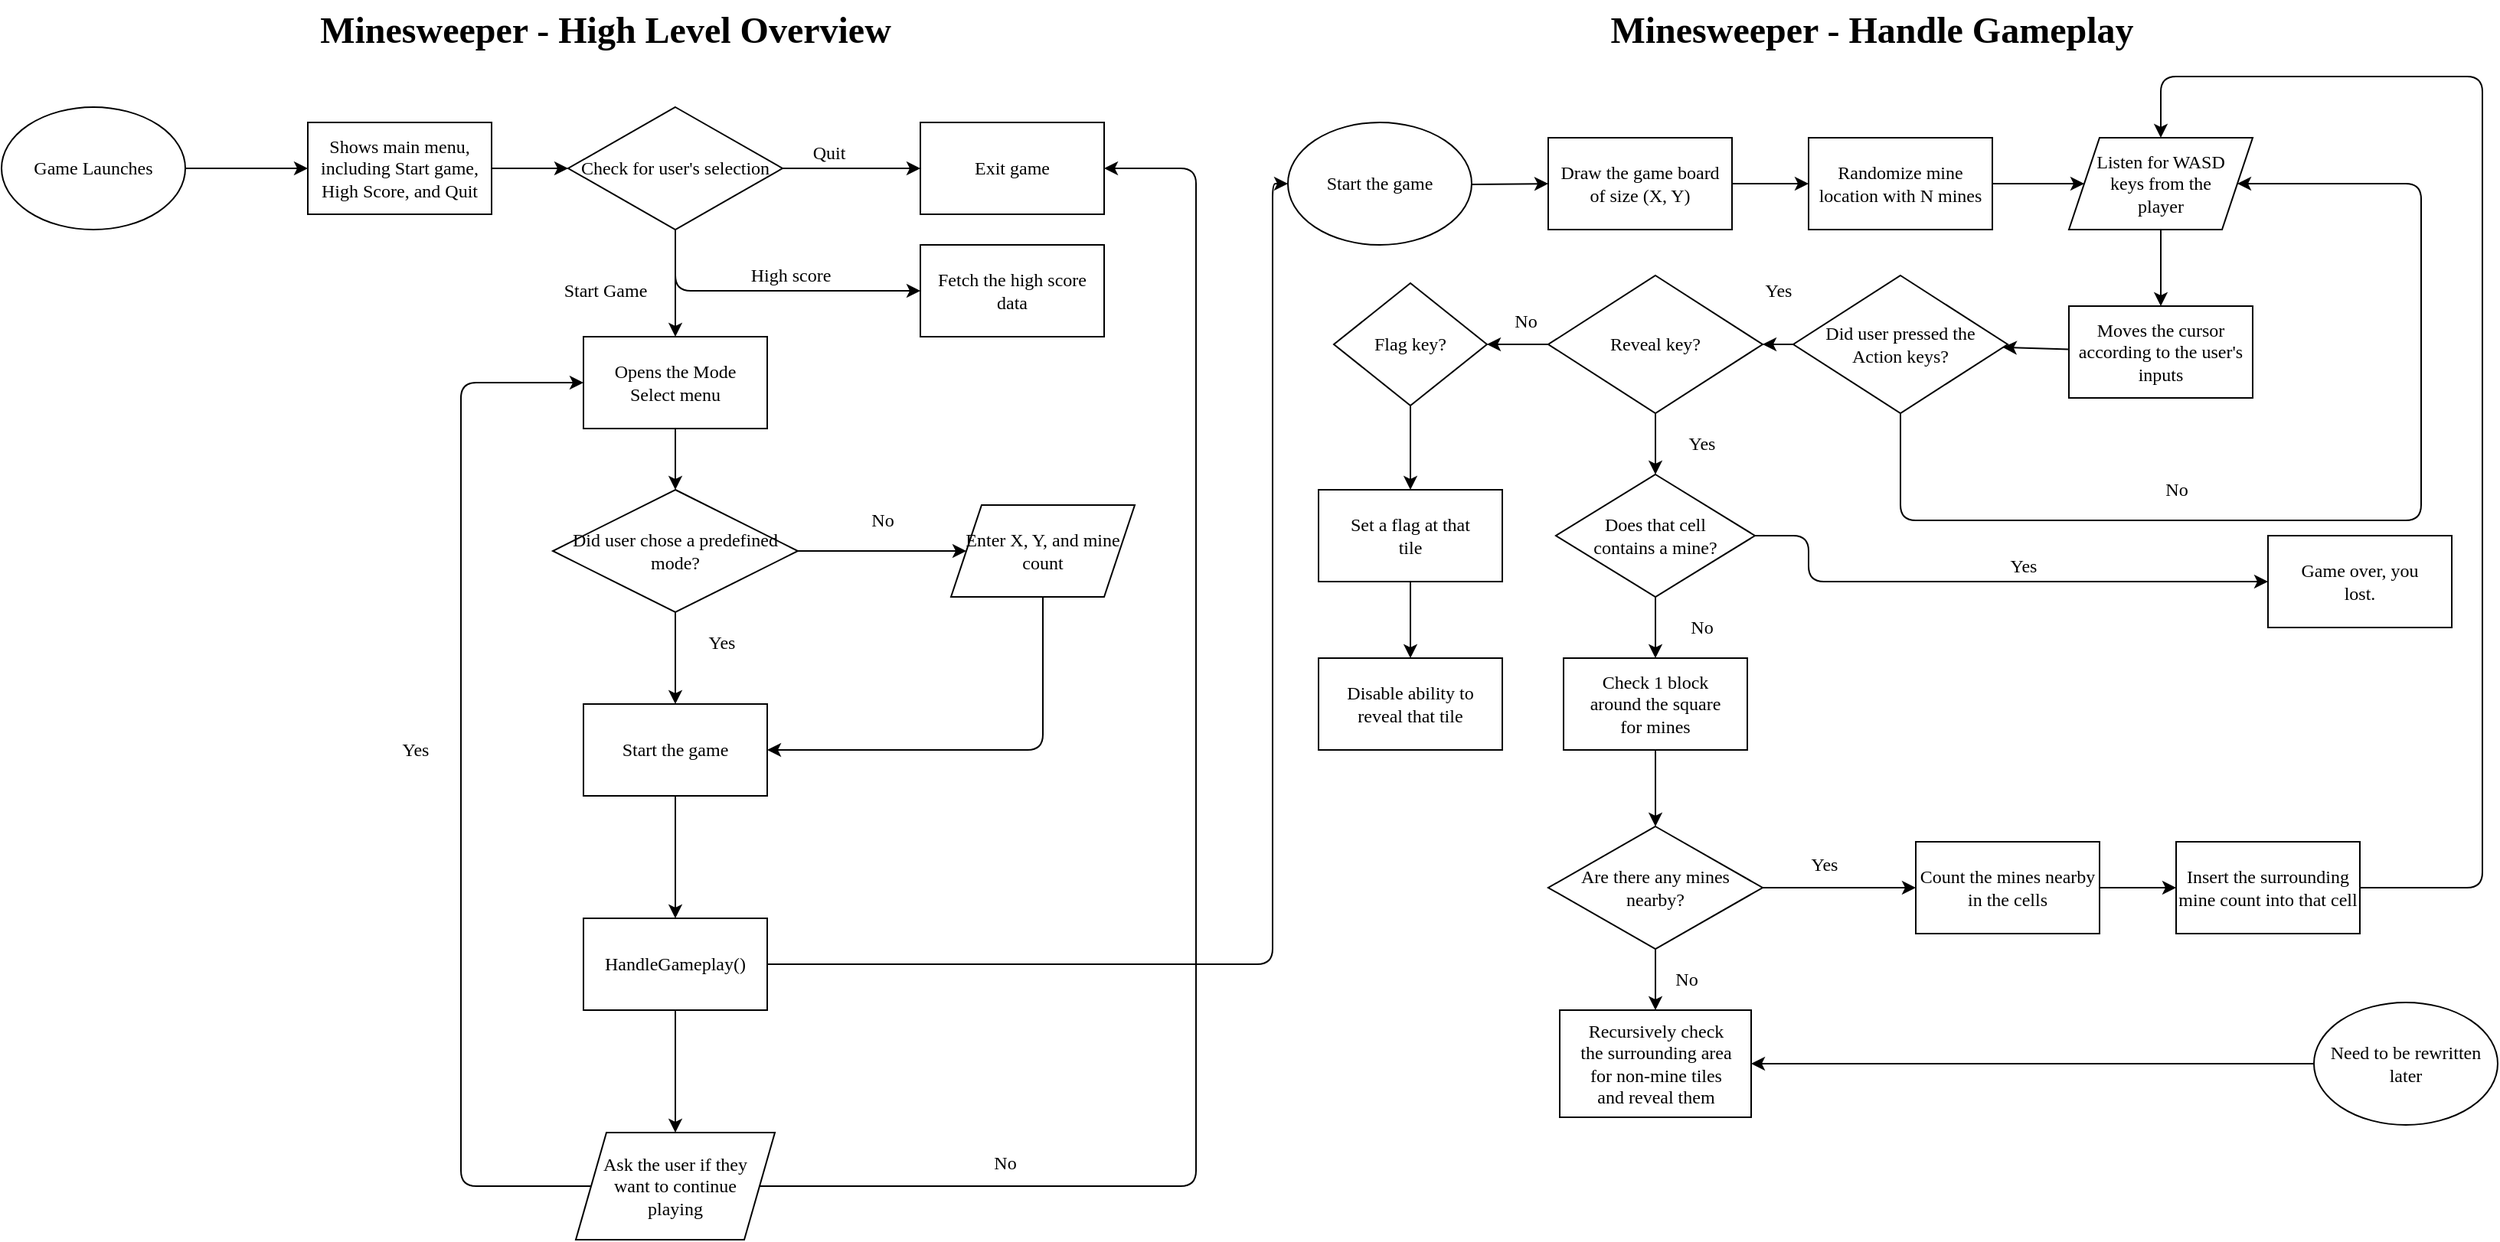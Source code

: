 <mxfile compressed="false" version="20.3.0" type="device">
  <diagram id="C5RBs43oDa-KdzZeNtuy" name="Page-1">
    <mxGraphModel dx="1408" dy="843" grid="1" gridSize="10" guides="1" tooltips="1" connect="1" arrows="1" fold="1" page="1" pageScale="1" pageWidth="827" pageHeight="1169" math="0" shadow="0">
      <root>
        <mxCell id="WIyWlLk6GJQsqaUBKTNV-0" />
        <mxCell id="WIyWlLk6GJQsqaUBKTNV-1" parent="WIyWlLk6GJQsqaUBKTNV-0" />
        <mxCell id="7SStM8vortFizlymGW5R-0" value="Minesweeper - High Level Overview" style="text;strokeColor=none;fillColor=none;html=1;fontSize=24;fontStyle=1;verticalAlign=middle;align=center;fontFamily=Fira Sans;fontSource=https%3A%2F%2Ffonts.googleapis.com%2Fcss%3Ffamily%3DFira%2BSans;" parent="WIyWlLk6GJQsqaUBKTNV-1" vertex="1">
          <mxGeometry x="176" y="10" width="476" height="40" as="geometry" />
        </mxCell>
        <mxCell id="7SStM8vortFizlymGW5R-3" value="" style="edgeStyle=orthogonalEdgeStyle;rounded=0;orthogonalLoop=1;jettySize=auto;html=1;fontFamily=Fira Sans;fontSource=https%3A%2F%2Ffonts.googleapis.com%2Fcss%3Ffamily%3DFira%2BSans;" parent="WIyWlLk6GJQsqaUBKTNV-1" source="7SStM8vortFizlymGW5R-1" target="7SStM8vortFizlymGW5R-2" edge="1">
          <mxGeometry relative="1" as="geometry" />
        </mxCell>
        <mxCell id="7SStM8vortFizlymGW5R-1" value="Game Launches" style="ellipse;whiteSpace=wrap;html=1;fontFamily=Fira Sans;fontSource=https%3A%2F%2Ffonts.googleapis.com%2Fcss%3Ffamily%3DFira%2BSans;" parent="WIyWlLk6GJQsqaUBKTNV-1" vertex="1">
          <mxGeometry x="20" y="80" width="120" height="80" as="geometry" />
        </mxCell>
        <mxCell id="5" value="" style="edgeStyle=none;html=1;fontFamily=Fira Sans;fontSource=https%3A%2F%2Ffonts.googleapis.com%2Fcss%3Ffamily%3DFira%2BSans;" parent="WIyWlLk6GJQsqaUBKTNV-1" source="7SStM8vortFizlymGW5R-2" target="4" edge="1">
          <mxGeometry relative="1" as="geometry" />
        </mxCell>
        <mxCell id="7SStM8vortFizlymGW5R-2" value="Shows main menu, including Start game, High Score, and Quit" style="whiteSpace=wrap;html=1;fontFamily=Fira Sans;fontSource=https%3A%2F%2Ffonts.googleapis.com%2Fcss%3Ffamily%3DFira%2BSans;" parent="WIyWlLk6GJQsqaUBKTNV-1" vertex="1">
          <mxGeometry x="220" y="90" width="120" height="60" as="geometry" />
        </mxCell>
        <mxCell id="7" value="" style="edgeStyle=none;html=1;fontFamily=Fira Sans;fontSource=https%3A%2F%2Ffonts.googleapis.com%2Fcss%3Ffamily%3DFira%2BSans;" parent="WIyWlLk6GJQsqaUBKTNV-1" source="4" target="6" edge="1">
          <mxGeometry relative="1" as="geometry" />
        </mxCell>
        <mxCell id="10" value="" style="edgeStyle=none;html=1;fontFamily=Fira Sans;fontSource=https%3A%2F%2Ffonts.googleapis.com%2Fcss%3Ffamily%3DFira%2BSans;" parent="WIyWlLk6GJQsqaUBKTNV-1" source="4" target="9" edge="1">
          <mxGeometry relative="1" as="geometry">
            <Array as="points">
              <mxPoint x="460" y="200" />
            </Array>
          </mxGeometry>
        </mxCell>
        <mxCell id="13" value="" style="edgeStyle=none;html=1;fontFamily=Fira Sans;fontSource=https%3A%2F%2Ffonts.googleapis.com%2Fcss%3Ffamily%3DFira%2BSans;" parent="WIyWlLk6GJQsqaUBKTNV-1" source="4" target="12" edge="1">
          <mxGeometry relative="1" as="geometry" />
        </mxCell>
        <mxCell id="4" value="Check for user&#39;s selection" style="rhombus;whiteSpace=wrap;html=1;spacing=6;fontFamily=Fira Sans;fontSource=https%3A%2F%2Ffonts.googleapis.com%2Fcss%3Ffamily%3DFira%2BSans;" parent="WIyWlLk6GJQsqaUBKTNV-1" vertex="1">
          <mxGeometry x="390" y="80" width="140" height="80" as="geometry" />
        </mxCell>
        <mxCell id="6" value="Exit game" style="whiteSpace=wrap;html=1;spacing=6;fontFamily=Fira Sans;fontSource=https%3A%2F%2Ffonts.googleapis.com%2Fcss%3Ffamily%3DFira%2BSans;" parent="WIyWlLk6GJQsqaUBKTNV-1" vertex="1">
          <mxGeometry x="620" y="90" width="120" height="60" as="geometry" />
        </mxCell>
        <mxCell id="8" value="Quit" style="text;html=1;align=center;verticalAlign=middle;resizable=0;points=[];autosize=1;strokeColor=none;fillColor=none;fontFamily=Fira Sans;fontSource=https%3A%2F%2Ffonts.googleapis.com%2Fcss%3Ffamily%3DFira%2BSans;" parent="WIyWlLk6GJQsqaUBKTNV-1" vertex="1">
          <mxGeometry x="540" y="100" width="40" height="20" as="geometry" />
        </mxCell>
        <mxCell id="9" value="Fetch the high score data" style="whiteSpace=wrap;html=1;spacing=6;fontFamily=Fira Sans;fontSource=https%3A%2F%2Ffonts.googleapis.com%2Fcss%3Ffamily%3DFira%2BSans;" parent="WIyWlLk6GJQsqaUBKTNV-1" vertex="1">
          <mxGeometry x="620" y="170" width="120" height="60" as="geometry" />
        </mxCell>
        <mxCell id="11" value="High score" style="text;html=1;align=center;verticalAlign=middle;resizable=0;points=[];autosize=1;strokeColor=none;fillColor=none;fontFamily=Fira Sans;fontSource=https%3A%2F%2Ffonts.googleapis.com%2Fcss%3Ffamily%3DFira%2BSans;" parent="WIyWlLk6GJQsqaUBKTNV-1" vertex="1">
          <mxGeometry x="500" y="180" width="70" height="20" as="geometry" />
        </mxCell>
        <mxCell id="22" value="" style="edgeStyle=none;html=1;fontFamily=Fira Sans;fontSource=https%3A%2F%2Ffonts.googleapis.com%2Fcss%3Ffamily%3DFira%2BSans;" parent="WIyWlLk6GJQsqaUBKTNV-1" source="12" target="21" edge="1">
          <mxGeometry relative="1" as="geometry" />
        </mxCell>
        <mxCell id="12" value="Opens the Mode Select menu" style="whiteSpace=wrap;html=1;spacing=6;fontFamily=Fira Sans;fontSource=https%3A%2F%2Ffonts.googleapis.com%2Fcss%3Ffamily%3DFira%2BSans;" parent="WIyWlLk6GJQsqaUBKTNV-1" vertex="1">
          <mxGeometry x="400" y="230" width="120" height="60" as="geometry" />
        </mxCell>
        <mxCell id="14" value="Start Game" style="text;html=1;align=center;verticalAlign=middle;resizable=0;points=[];autosize=1;strokeColor=none;fillColor=none;fontFamily=Fira Sans;fontSource=https%3A%2F%2Ffonts.googleapis.com%2Fcss%3Ffamily%3DFira%2BSans;" parent="WIyWlLk6GJQsqaUBKTNV-1" vertex="1">
          <mxGeometry x="373.5" y="190" width="80" height="20" as="geometry" />
        </mxCell>
        <mxCell id="28" value="" style="edgeStyle=none;html=1;fontFamily=Fira Sans;fontSource=https%3A%2F%2Ffonts.googleapis.com%2Fcss%3Ffamily%3DFira%2BSans;" parent="WIyWlLk6GJQsqaUBKTNV-1" source="21" target="27" edge="1">
          <mxGeometry relative="1" as="geometry" />
        </mxCell>
        <mxCell id="31" value="" style="edgeStyle=none;html=1;fontFamily=Fira Sans;fontSource=https%3A%2F%2Ffonts.googleapis.com%2Fcss%3Ffamily%3DFira%2BSans;" parent="WIyWlLk6GJQsqaUBKTNV-1" source="21" target="30" edge="1">
          <mxGeometry relative="1" as="geometry" />
        </mxCell>
        <mxCell id="21" value="Did user chose a predefined mode?" style="rhombus;whiteSpace=wrap;html=1;spacing=6;fontFamily=Fira Sans;fontSource=https%3A%2F%2Ffonts.googleapis.com%2Fcss%3Ffamily%3DFira%2BSans;" parent="WIyWlLk6GJQsqaUBKTNV-1" vertex="1">
          <mxGeometry x="380" y="330" width="160" height="80" as="geometry" />
        </mxCell>
        <mxCell id="32" style="edgeStyle=none;html=1;exitX=0.5;exitY=1;exitDx=0;exitDy=0;entryX=1;entryY=0.5;entryDx=0;entryDy=0;fontFamily=Fira Sans;fontSource=https%3A%2F%2Ffonts.googleapis.com%2Fcss%3Ffamily%3DFira%2BSans;" parent="WIyWlLk6GJQsqaUBKTNV-1" source="27" target="30" edge="1">
          <mxGeometry relative="1" as="geometry">
            <Array as="points">
              <mxPoint x="700" y="500" />
            </Array>
          </mxGeometry>
        </mxCell>
        <mxCell id="27" value="Enter X, Y, and mine count" style="shape=parallelogram;perimeter=parallelogramPerimeter;whiteSpace=wrap;html=1;fixedSize=1;spacing=9;fontFamily=Fira Sans;fontSource=https%3A%2F%2Ffonts.googleapis.com%2Fcss%3Ffamily%3DFira%2BSans;" parent="WIyWlLk6GJQsqaUBKTNV-1" vertex="1">
          <mxGeometry x="640" y="340" width="120" height="60" as="geometry" />
        </mxCell>
        <mxCell id="29" value="Yes" style="text;html=1;align=center;verticalAlign=middle;resizable=0;points=[];autosize=1;strokeColor=none;fillColor=none;fontFamily=Fira Sans;fontSource=https%3A%2F%2Ffonts.googleapis.com%2Fcss%3Ffamily%3DFira%2BSans;" parent="WIyWlLk6GJQsqaUBKTNV-1" vertex="1">
          <mxGeometry x="470" y="420" width="40" height="20" as="geometry" />
        </mxCell>
        <mxCell id="40" value="" style="edgeStyle=none;html=1;fontFamily=Fira Sans;fontSource=https%3A%2F%2Ffonts.googleapis.com%2Fcss%3Ffamily%3DFira%2BSans;" parent="WIyWlLk6GJQsqaUBKTNV-1" source="30" target="39" edge="1">
          <mxGeometry relative="1" as="geometry" />
        </mxCell>
        <mxCell id="30" value="Start the game" style="whiteSpace=wrap;html=1;spacing=6;fontFamily=Fira Sans;fontSource=https%3A%2F%2Ffonts.googleapis.com%2Fcss%3Ffamily%3DFira%2BSans;" parent="WIyWlLk6GJQsqaUBKTNV-1" vertex="1">
          <mxGeometry x="400" y="470" width="120" height="60" as="geometry" />
        </mxCell>
        <mxCell id="45" style="edgeStyle=none;html=1;entryX=0.5;entryY=0;entryDx=0;entryDy=0;fontFamily=Fira Sans;fontSource=https%3A%2F%2Ffonts.googleapis.com%2Fcss%3Ffamily%3DFira%2BSans;" parent="WIyWlLk6GJQsqaUBKTNV-1" source="39" target="46" edge="1">
          <mxGeometry relative="1" as="geometry">
            <mxPoint x="460" y="750" as="targetPoint" />
          </mxGeometry>
        </mxCell>
        <mxCell id="Zn_AncwebiY0whw8Ui3R-130" style="edgeStyle=orthogonalEdgeStyle;rounded=1;orthogonalLoop=1;jettySize=auto;html=1;exitX=1;exitY=0.5;exitDx=0;exitDy=0;entryX=0;entryY=0.5;entryDx=0;entryDy=0;fontFamily=Fira Sans;fontSource=https%3A%2F%2Ffonts.googleapis.com%2Fcss%3Ffamily%3DFira%2BSans;" edge="1" parent="WIyWlLk6GJQsqaUBKTNV-1" source="39" target="56">
          <mxGeometry relative="1" as="geometry">
            <Array as="points">
              <mxPoint x="850" y="640" />
              <mxPoint x="850" y="130" />
            </Array>
          </mxGeometry>
        </mxCell>
        <mxCell id="39" value="HandleGameplay()" style="whiteSpace=wrap;html=1;spacing=6;fontFamily=Fira Sans;fontSource=https%3A%2F%2Ffonts.googleapis.com%2Fcss%3Ffamily%3DFira%2BSans;" parent="WIyWlLk6GJQsqaUBKTNV-1" vertex="1">
          <mxGeometry x="400" y="610" width="120" height="60" as="geometry" />
        </mxCell>
        <mxCell id="47" style="edgeStyle=none;html=1;entryX=1;entryY=0.5;entryDx=0;entryDy=0;fontFamily=Fira Sans;fontSource=https%3A%2F%2Ffonts.googleapis.com%2Fcss%3Ffamily%3DFira%2BSans;" parent="WIyWlLk6GJQsqaUBKTNV-1" source="46" target="6" edge="1">
          <mxGeometry relative="1" as="geometry">
            <Array as="points">
              <mxPoint x="800" y="785" />
              <mxPoint x="800" y="120" />
            </Array>
          </mxGeometry>
        </mxCell>
        <mxCell id="51" style="edgeStyle=none;html=1;exitX=0;exitY=0.5;exitDx=0;exitDy=0;entryX=0;entryY=0.5;entryDx=0;entryDy=0;fontFamily=Fira Sans;fontSource=https%3A%2F%2Ffonts.googleapis.com%2Fcss%3Ffamily%3DFira%2BSans;" parent="WIyWlLk6GJQsqaUBKTNV-1" source="46" target="12" edge="1">
          <mxGeometry relative="1" as="geometry">
            <Array as="points">
              <mxPoint x="320" y="785" />
              <mxPoint x="320" y="520" />
              <mxPoint x="320" y="260" />
            </Array>
          </mxGeometry>
        </mxCell>
        <mxCell id="46" value="Ask the user if they want to continue playing" style="shape=parallelogram;perimeter=parallelogramPerimeter;whiteSpace=wrap;html=1;fixedSize=1;spacing=16;fontFamily=Fira Sans;fontSource=https%3A%2F%2Ffonts.googleapis.com%2Fcss%3Ffamily%3DFira%2BSans;" parent="WIyWlLk6GJQsqaUBKTNV-1" vertex="1">
          <mxGeometry x="395" y="750" width="130" height="70" as="geometry" />
        </mxCell>
        <mxCell id="48" value="No" style="text;html=1;align=center;verticalAlign=middle;resizable=0;points=[];autosize=1;strokeColor=none;fillColor=none;fontFamily=Fira Sans;fontSource=https%3A%2F%2Ffonts.googleapis.com%2Fcss%3Ffamily%3DFira%2BSans;" parent="WIyWlLk6GJQsqaUBKTNV-1" vertex="1">
          <mxGeometry x="660" y="760" width="30" height="20" as="geometry" />
        </mxCell>
        <mxCell id="52" value="Yes&lt;br&gt;" style="text;html=1;align=center;verticalAlign=middle;resizable=0;points=[];autosize=1;strokeColor=none;fillColor=none;fontFamily=Fira Sans;fontSource=https%3A%2F%2Ffonts.googleapis.com%2Fcss%3Ffamily%3DFira%2BSans;" parent="WIyWlLk6GJQsqaUBKTNV-1" vertex="1">
          <mxGeometry x="270" y="490" width="40" height="20" as="geometry" />
        </mxCell>
        <mxCell id="54" value="Minesweeper - Handle Gameplay" style="text;strokeColor=none;fillColor=none;html=1;fontSize=24;fontStyle=1;verticalAlign=middle;align=center;fontFamily=Fira Sans;fontSource=https%3A%2F%2Ffonts.googleapis.com%2Fcss%3Ffamily%3DFira%2BSans;" parent="WIyWlLk6GJQsqaUBKTNV-1" vertex="1">
          <mxGeometry x="1003" y="10" width="476" height="40" as="geometry" />
        </mxCell>
        <mxCell id="55" value="No" style="text;html=1;align=center;verticalAlign=middle;resizable=0;points=[];autosize=1;strokeColor=none;fillColor=none;fontFamily=Fira Sans;fontSource=https%3A%2F%2Ffonts.googleapis.com%2Fcss%3Ffamily%3DFira%2BSans;" parent="WIyWlLk6GJQsqaUBKTNV-1" vertex="1">
          <mxGeometry x="580" y="340" width="30" height="20" as="geometry" />
        </mxCell>
        <mxCell id="58" value="" style="edgeStyle=none;html=1;fontFamily=Fira Sans;fontSource=https%3A%2F%2Ffonts.googleapis.com%2Fcss%3Ffamily%3DFira%2BSans;" parent="WIyWlLk6GJQsqaUBKTNV-1" source="56" target="57" edge="1">
          <mxGeometry relative="1" as="geometry" />
        </mxCell>
        <mxCell id="56" value="Start the game" style="ellipse;whiteSpace=wrap;html=1;fontFamily=Fira Sans;fontSource=https%3A%2F%2Ffonts.googleapis.com%2Fcss%3Ffamily%3DFira%2BSans;" parent="WIyWlLk6GJQsqaUBKTNV-1" vertex="1">
          <mxGeometry x="860" y="90" width="120" height="80" as="geometry" />
        </mxCell>
        <mxCell id="60" value="" style="edgeStyle=none;html=1;fontFamily=Fira Sans;fontSource=https%3A%2F%2Ffonts.googleapis.com%2Fcss%3Ffamily%3DFira%2BSans;" parent="WIyWlLk6GJQsqaUBKTNV-1" source="57" target="59" edge="1">
          <mxGeometry relative="1" as="geometry" />
        </mxCell>
        <mxCell id="57" value="Draw the game board of size (X, Y)" style="whiteSpace=wrap;html=1;spacing=5;fontFamily=Fira Sans;fontSource=https%3A%2F%2Ffonts.googleapis.com%2Fcss%3Ffamily%3DFira%2BSans;" parent="WIyWlLk6GJQsqaUBKTNV-1" vertex="1">
          <mxGeometry x="1030" y="100" width="120" height="60" as="geometry" />
        </mxCell>
        <mxCell id="63" value="" style="edgeStyle=none;html=1;fontFamily=Fira Sans;fontSource=https%3A%2F%2Ffonts.googleapis.com%2Fcss%3Ffamily%3DFira%2BSans;" parent="WIyWlLk6GJQsqaUBKTNV-1" source="59" target="62" edge="1">
          <mxGeometry relative="1" as="geometry" />
        </mxCell>
        <mxCell id="59" value="Randomize mine location with N mines" style="whiteSpace=wrap;html=1;spacing=5;fontFamily=Fira Sans;fontSource=https%3A%2F%2Ffonts.googleapis.com%2Fcss%3Ffamily%3DFira%2BSans;" parent="WIyWlLk6GJQsqaUBKTNV-1" vertex="1">
          <mxGeometry x="1200" y="100" width="120" height="60" as="geometry" />
        </mxCell>
        <mxCell id="67" value="" style="edgeStyle=none;html=1;fontFamily=Fira Sans;fontSource=https%3A%2F%2Ffonts.googleapis.com%2Fcss%3Ffamily%3DFira%2BSans;" parent="WIyWlLk6GJQsqaUBKTNV-1" source="62" target="66" edge="1">
          <mxGeometry relative="1" as="geometry" />
        </mxCell>
        <mxCell id="62" value="Listen for WASD keys from the player" style="shape=parallelogram;perimeter=parallelogramPerimeter;whiteSpace=wrap;html=1;fixedSize=1;spacing=18;fontFamily=Fira Sans;fontSource=https%3A%2F%2Ffonts.googleapis.com%2Fcss%3Ffamily%3DFira%2BSans;" parent="WIyWlLk6GJQsqaUBKTNV-1" vertex="1">
          <mxGeometry x="1370" y="100" width="120" height="60" as="geometry" />
        </mxCell>
        <mxCell id="74" value="" style="edgeStyle=none;html=1;fontFamily=Fira Sans;fontSource=https%3A%2F%2Ffonts.googleapis.com%2Fcss%3Ffamily%3DFira%2BSans;" parent="WIyWlLk6GJQsqaUBKTNV-1" source="66" target="73" edge="1">
          <mxGeometry relative="1" as="geometry" />
        </mxCell>
        <mxCell id="66" value="Moves the cursor according to the user&#39;s inputs" style="whiteSpace=wrap;html=1;spacing=5;fontFamily=Fira Sans;fontSource=https%3A%2F%2Ffonts.googleapis.com%2Fcss%3Ffamily%3DFira%2BSans;" parent="WIyWlLk6GJQsqaUBKTNV-1" vertex="1">
          <mxGeometry x="1370" y="210" width="120" height="60" as="geometry" />
        </mxCell>
        <mxCell id="75" style="edgeStyle=none;html=1;exitX=0.5;exitY=1;exitDx=0;exitDy=0;entryX=1;entryY=0.5;entryDx=0;entryDy=0;fontFamily=Fira Sans;fontSource=https%3A%2F%2Ffonts.googleapis.com%2Fcss%3Ffamily%3DFira%2BSans;" parent="WIyWlLk6GJQsqaUBKTNV-1" source="73" target="62" edge="1">
          <mxGeometry relative="1" as="geometry">
            <Array as="points">
              <mxPoint x="1260" y="350" />
              <mxPoint x="1600" y="350" />
              <mxPoint x="1600" y="130" />
            </Array>
          </mxGeometry>
        </mxCell>
        <mxCell id="79" value="" style="edgeStyle=none;html=1;fontFamily=Fira Sans;fontSource=https%3A%2F%2Ffonts.googleapis.com%2Fcss%3Ffamily%3DFira%2BSans;" parent="WIyWlLk6GJQsqaUBKTNV-1" source="73" target="78" edge="1">
          <mxGeometry relative="1" as="geometry" />
        </mxCell>
        <mxCell id="73" value="Did user pressed the Action keys?" style="rhombus;whiteSpace=wrap;html=1;spacing=17;fontFamily=Fira Sans;fontSource=https%3A%2F%2Ffonts.googleapis.com%2Fcss%3Ffamily%3DFira%2BSans;" parent="WIyWlLk6GJQsqaUBKTNV-1" vertex="1">
          <mxGeometry x="1190" y="190" width="140" height="90" as="geometry" />
        </mxCell>
        <mxCell id="76" value="No" style="text;html=1;align=center;verticalAlign=middle;resizable=0;points=[];autosize=1;strokeColor=none;fillColor=none;fontFamily=Fira Sans;fontSource=https%3A%2F%2Ffonts.googleapis.com%2Fcss%3Ffamily%3DFira%2BSans;" parent="WIyWlLk6GJQsqaUBKTNV-1" vertex="1">
          <mxGeometry x="1425" y="320" width="30" height="20" as="geometry" />
        </mxCell>
        <mxCell id="93" value="" style="edgeStyle=none;html=1;fontFamily=Fira Sans;fontSource=https%3A%2F%2Ffonts.googleapis.com%2Fcss%3Ffamily%3DFira%2BSans;" parent="WIyWlLk6GJQsqaUBKTNV-1" source="78" target="92" edge="1">
          <mxGeometry relative="1" as="geometry" />
        </mxCell>
        <mxCell id="124" value="" style="edgeStyle=none;html=1;fontFamily=Fira Sans;fontSource=https%3A%2F%2Ffonts.googleapis.com%2Fcss%3Ffamily%3DFira%2BSans;" parent="WIyWlLk6GJQsqaUBKTNV-1" source="78" target="123" edge="1">
          <mxGeometry relative="1" as="geometry" />
        </mxCell>
        <mxCell id="78" value="Reveal key?" style="rhombus;whiteSpace=wrap;html=1;spacing=17;fontFamily=Fira Sans;fontSource=https%3A%2F%2Ffonts.googleapis.com%2Fcss%3Ffamily%3DFira%2BSans;" parent="WIyWlLk6GJQsqaUBKTNV-1" vertex="1">
          <mxGeometry x="1030" y="190" width="140" height="90" as="geometry" />
        </mxCell>
        <mxCell id="80" value="Yes" style="text;html=1;align=center;verticalAlign=middle;resizable=0;points=[];autosize=1;strokeColor=none;fillColor=none;fontFamily=Fira Sans;fontSource=https%3A%2F%2Ffonts.googleapis.com%2Fcss%3Ffamily%3DFira%2BSans;" parent="WIyWlLk6GJQsqaUBKTNV-1" vertex="1">
          <mxGeometry x="1160" y="190" width="40" height="20" as="geometry" />
        </mxCell>
        <mxCell id="85" value="" style="edgeStyle=none;html=1;fontFamily=Fira Sans;fontSource=https%3A%2F%2Ffonts.googleapis.com%2Fcss%3Ffamily%3DFira%2BSans;" parent="WIyWlLk6GJQsqaUBKTNV-1" source="81" target="84" edge="1">
          <mxGeometry relative="1" as="geometry" />
        </mxCell>
        <mxCell id="81" value="Check 1 block around the square for mines" style="whiteSpace=wrap;html=1;spacing=17;fontFamily=Fira Sans;fontSource=https%3A%2F%2Ffonts.googleapis.com%2Fcss%3Ffamily%3DFira%2BSans;" parent="WIyWlLk6GJQsqaUBKTNV-1" vertex="1">
          <mxGeometry x="1040" y="440" width="120" height="60" as="geometry" />
        </mxCell>
        <mxCell id="83" value="Yes" style="text;html=1;align=center;verticalAlign=middle;resizable=0;points=[];autosize=1;strokeColor=none;fillColor=none;fontFamily=Fira Sans;fontSource=https%3A%2F%2Ffonts.googleapis.com%2Fcss%3Ffamily%3DFira%2BSans;" parent="WIyWlLk6GJQsqaUBKTNV-1" vertex="1">
          <mxGeometry x="1110" y="290" width="40" height="20" as="geometry" />
        </mxCell>
        <mxCell id="100" style="edgeStyle=none;html=1;exitX=1;exitY=0.5;exitDx=0;exitDy=0;fontFamily=Fira Sans;fontSource=https%3A%2F%2Ffonts.googleapis.com%2Fcss%3Ffamily%3DFira%2BSans;" parent="WIyWlLk6GJQsqaUBKTNV-1" source="84" target="99" edge="1">
          <mxGeometry relative="1" as="geometry" />
        </mxCell>
        <mxCell id="118" value="" style="edgeStyle=none;html=1;fontFamily=Fira Sans;fontSource=https%3A%2F%2Ffonts.googleapis.com%2Fcss%3Ffamily%3DFira%2BSans;" parent="WIyWlLk6GJQsqaUBKTNV-1" source="84" target="117" edge="1">
          <mxGeometry relative="1" as="geometry" />
        </mxCell>
        <mxCell id="84" value="Are there any mines nearby?" style="rhombus;whiteSpace=wrap;html=1;spacing=20;fontFamily=Fira Sans;fontSource=https%3A%2F%2Ffonts.googleapis.com%2Fcss%3Ffamily%3DFira%2BSans;" parent="WIyWlLk6GJQsqaUBKTNV-1" vertex="1">
          <mxGeometry x="1030" y="550" width="140" height="80" as="geometry" />
        </mxCell>
        <mxCell id="88" value="Yes" style="text;html=1;align=center;verticalAlign=middle;resizable=0;points=[];autosize=1;strokeColor=none;fillColor=none;fontFamily=Fira Sans;fontSource=https%3A%2F%2Ffonts.googleapis.com%2Fcss%3Ffamily%3DFira%2BSans;" parent="WIyWlLk6GJQsqaUBKTNV-1" vertex="1">
          <mxGeometry x="1190" y="565" width="40" height="20" as="geometry" />
        </mxCell>
        <mxCell id="94" style="edgeStyle=none;html=1;exitX=0.5;exitY=1;exitDx=0;exitDy=0;entryX=0.5;entryY=0;entryDx=0;entryDy=0;fontFamily=Fira Sans;fontSource=https%3A%2F%2Ffonts.googleapis.com%2Fcss%3Ffamily%3DFira%2BSans;" parent="WIyWlLk6GJQsqaUBKTNV-1" source="92" target="81" edge="1">
          <mxGeometry relative="1" as="geometry" />
        </mxCell>
        <mxCell id="97" value="" style="edgeStyle=none;html=1;fontFamily=Fira Sans;fontSource=https%3A%2F%2Ffonts.googleapis.com%2Fcss%3Ffamily%3DFira%2BSans;" parent="WIyWlLk6GJQsqaUBKTNV-1" source="92" target="96" edge="1">
          <mxGeometry relative="1" as="geometry">
            <Array as="points">
              <mxPoint x="1200" y="360" />
              <mxPoint x="1200" y="390" />
            </Array>
          </mxGeometry>
        </mxCell>
        <mxCell id="92" value="Does that cell contains a mine?" style="rhombus;whiteSpace=wrap;html=1;spacing=17;fontFamily=Fira Sans;fontSource=https%3A%2F%2Ffonts.googleapis.com%2Fcss%3Ffamily%3DFira%2BSans;" parent="WIyWlLk6GJQsqaUBKTNV-1" vertex="1">
          <mxGeometry x="1035" y="320" width="130" height="80" as="geometry" />
        </mxCell>
        <mxCell id="95" value="No" style="text;html=1;align=center;verticalAlign=middle;resizable=0;points=[];autosize=1;strokeColor=none;fillColor=none;fontFamily=Fira Sans;fontSource=https%3A%2F%2Ffonts.googleapis.com%2Fcss%3Ffamily%3DFira%2BSans;" parent="WIyWlLk6GJQsqaUBKTNV-1" vertex="1">
          <mxGeometry x="1115" y="410" width="30" height="20" as="geometry" />
        </mxCell>
        <mxCell id="96" value="Game over, you lost." style="whiteSpace=wrap;html=1;spacing=17;fontFamily=Fira Sans;fontSource=https%3A%2F%2Ffonts.googleapis.com%2Fcss%3Ffamily%3DFira%2BSans;" parent="WIyWlLk6GJQsqaUBKTNV-1" vertex="1">
          <mxGeometry x="1500" y="360" width="120" height="60" as="geometry" />
        </mxCell>
        <mxCell id="98" value="Yes" style="text;html=1;align=center;verticalAlign=middle;resizable=0;points=[];autosize=1;strokeColor=none;fillColor=none;fontFamily=Fira Sans;fontSource=https%3A%2F%2Ffonts.googleapis.com%2Fcss%3Ffamily%3DFira%2BSans;" parent="WIyWlLk6GJQsqaUBKTNV-1" vertex="1">
          <mxGeometry x="1320" y="370" width="40" height="20" as="geometry" />
        </mxCell>
        <mxCell id="102" value="" style="edgeStyle=none;html=1;fontFamily=Fira Sans;fontSource=https%3A%2F%2Ffonts.googleapis.com%2Fcss%3Ffamily%3DFira%2BSans;" parent="WIyWlLk6GJQsqaUBKTNV-1" source="99" target="101" edge="1">
          <mxGeometry relative="1" as="geometry" />
        </mxCell>
        <mxCell id="99" value="Count the mines nearby in the cells" style="whiteSpace=wrap;html=1;fontFamily=Fira Sans;fontSource=https%3A%2F%2Ffonts.googleapis.com%2Fcss%3Ffamily%3DFira%2BSans;" parent="WIyWlLk6GJQsqaUBKTNV-1" vertex="1">
          <mxGeometry x="1270" y="560" width="120" height="60" as="geometry" />
        </mxCell>
        <mxCell id="103" style="edgeStyle=none;html=1;exitX=1;exitY=0.5;exitDx=0;exitDy=0;entryX=0.5;entryY=0;entryDx=0;entryDy=0;fontFamily=Fira Sans;fontSource=https%3A%2F%2Ffonts.googleapis.com%2Fcss%3Ffamily%3DFira%2BSans;" parent="WIyWlLk6GJQsqaUBKTNV-1" source="101" target="62" edge="1">
          <mxGeometry relative="1" as="geometry">
            <Array as="points">
              <mxPoint x="1640" y="590" />
              <mxPoint x="1640" y="60" />
              <mxPoint x="1430" y="60" />
            </Array>
          </mxGeometry>
        </mxCell>
        <mxCell id="101" value="Insert the surrounding mine count into that cell" style="whiteSpace=wrap;html=1;fontFamily=Fira Sans;fontSource=https%3A%2F%2Ffonts.googleapis.com%2Fcss%3Ffamily%3DFira%2BSans;" parent="WIyWlLk6GJQsqaUBKTNV-1" vertex="1">
          <mxGeometry x="1440" y="560" width="120" height="60" as="geometry" />
        </mxCell>
        <mxCell id="117" value="Recursively check the surrounding area for non-mine tiles and reveal them" style="whiteSpace=wrap;html=1;spacing=13;fontFamily=Fira Sans;fontSource=https%3A%2F%2Ffonts.googleapis.com%2Fcss%3Ffamily%3DFira%2BSans;" parent="WIyWlLk6GJQsqaUBKTNV-1" vertex="1">
          <mxGeometry x="1037.5" y="670" width="125" height="70" as="geometry" />
        </mxCell>
        <mxCell id="119" value="No" style="text;html=1;align=center;verticalAlign=middle;resizable=0;points=[];autosize=1;strokeColor=none;fillColor=none;fontFamily=Fira Sans;fontSource=https%3A%2F%2Ffonts.googleapis.com%2Fcss%3Ffamily%3DFira%2BSans;" parent="WIyWlLk6GJQsqaUBKTNV-1" vertex="1">
          <mxGeometry x="1105" y="640" width="30" height="20" as="geometry" />
        </mxCell>
        <mxCell id="122" style="edgeStyle=none;html=1;entryX=1;entryY=0.5;entryDx=0;entryDy=0;fontFamily=Fira Sans;fontSource=https%3A%2F%2Ffonts.googleapis.com%2Fcss%3Ffamily%3DFira%2BSans;" parent="WIyWlLk6GJQsqaUBKTNV-1" source="121" target="117" edge="1">
          <mxGeometry relative="1" as="geometry" />
        </mxCell>
        <mxCell id="121" value="Need to be rewritten later" style="ellipse;whiteSpace=wrap;html=1;fontFamily=Fira Sans;fontSource=https%3A%2F%2Ffonts.googleapis.com%2Fcss%3Ffamily%3DFira%2BSans;" parent="WIyWlLk6GJQsqaUBKTNV-1" vertex="1">
          <mxGeometry x="1530" y="665" width="120" height="80" as="geometry" />
        </mxCell>
        <mxCell id="127" value="" style="edgeStyle=none;html=1;fontFamily=Fira Sans;fontSource=https%3A%2F%2Ffonts.googleapis.com%2Fcss%3Ffamily%3DFira%2BSans;" parent="WIyWlLk6GJQsqaUBKTNV-1" source="123" target="126" edge="1">
          <mxGeometry relative="1" as="geometry" />
        </mxCell>
        <mxCell id="123" value="Flag key?" style="rhombus;whiteSpace=wrap;html=1;spacing=17;fontFamily=Fira Sans;fontSource=https%3A%2F%2Ffonts.googleapis.com%2Fcss%3Ffamily%3DFira%2BSans;" parent="WIyWlLk6GJQsqaUBKTNV-1" vertex="1">
          <mxGeometry x="890" y="195" width="100" height="80" as="geometry" />
        </mxCell>
        <mxCell id="125" value="No" style="text;html=1;align=center;verticalAlign=middle;resizable=0;points=[];autosize=1;strokeColor=none;fillColor=none;fontFamily=Fira Sans;fontSource=https%3A%2F%2Ffonts.googleapis.com%2Fcss%3Ffamily%3DFira%2BSans;" parent="WIyWlLk6GJQsqaUBKTNV-1" vertex="1">
          <mxGeometry x="1000" y="210" width="30" height="20" as="geometry" />
        </mxCell>
        <mxCell id="130" value="" style="edgeStyle=none;html=1;fontFamily=Fira Sans;fontSource=https%3A%2F%2Ffonts.googleapis.com%2Fcss%3Ffamily%3DFira%2BSans;" parent="WIyWlLk6GJQsqaUBKTNV-1" source="126" target="129" edge="1">
          <mxGeometry relative="1" as="geometry" />
        </mxCell>
        <mxCell id="126" value="Set a flag at that tile" style="whiteSpace=wrap;html=1;spacing=17;fontFamily=Fira Sans;fontSource=https%3A%2F%2Ffonts.googleapis.com%2Fcss%3Ffamily%3DFira%2BSans;" parent="WIyWlLk6GJQsqaUBKTNV-1" vertex="1">
          <mxGeometry x="880" y="330" width="120" height="60" as="geometry" />
        </mxCell>
        <mxCell id="129" value="Disable ability to reveal that tile" style="whiteSpace=wrap;html=1;spacing=17;fontFamily=Fira Sans;fontSource=https%3A%2F%2Ffonts.googleapis.com%2Fcss%3Ffamily%3DFira%2BSans;" parent="WIyWlLk6GJQsqaUBKTNV-1" vertex="1">
          <mxGeometry x="880" y="440" width="120" height="60" as="geometry" />
        </mxCell>
      </root>
    </mxGraphModel>
  </diagram>
</mxfile>
